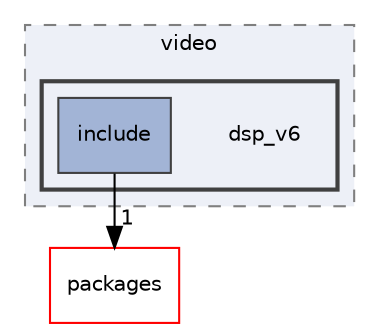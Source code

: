 digraph "drv_modules/private/video/dsp_v6"
{
 // INTERACTIVE_SVG=YES
 // LATEX_PDF_SIZE
  bgcolor="transparent";
  edge [fontname="Helvetica",fontsize="10",labelfontname="Helvetica",labelfontsize="10"];
  node [fontname="Helvetica",fontsize="10",shape=record];
  compound=true
  subgraph clusterdir_18d58692f97d51da9d99f7e8f7c9d2b0 {
    graph [ bgcolor="#edf0f7", pencolor="grey50", style="filled,dashed,", label="video", fontname="Helvetica", fontsize="10", URL="dir_18d58692f97d51da9d99f7e8f7c9d2b0.html"]
  subgraph clusterdir_4a7e39aa121ab2cf71b4add75dd1d667 {
    graph [ bgcolor="#edf0f7", pencolor="grey25", style="filled,bold,", label="", fontname="Helvetica", fontsize="10", URL="dir_4a7e39aa121ab2cf71b4add75dd1d667.html"]
    dir_4a7e39aa121ab2cf71b4add75dd1d667 [shape=plaintext, label="dsp_v6"];
  dir_ed9ca10451a877d4cca6839915c31f31 [shape=box, label="include", style="filled,", fillcolor="#a2b4d6", color="grey25", URL="dir_ed9ca10451a877d4cca6839915c31f31.html"];
  }
  }
  dir_93501a11e921083efbd154e0cdff5f10 [shape=box, label="packages", style="", fillcolor="#edf0f7", color="red", URL="dir_93501a11e921083efbd154e0cdff5f10.html"];
  dir_ed9ca10451a877d4cca6839915c31f31->dir_93501a11e921083efbd154e0cdff5f10 [headlabel="1", labeldistance=1.5 headhref="dir_000011_000014.html"];
}
